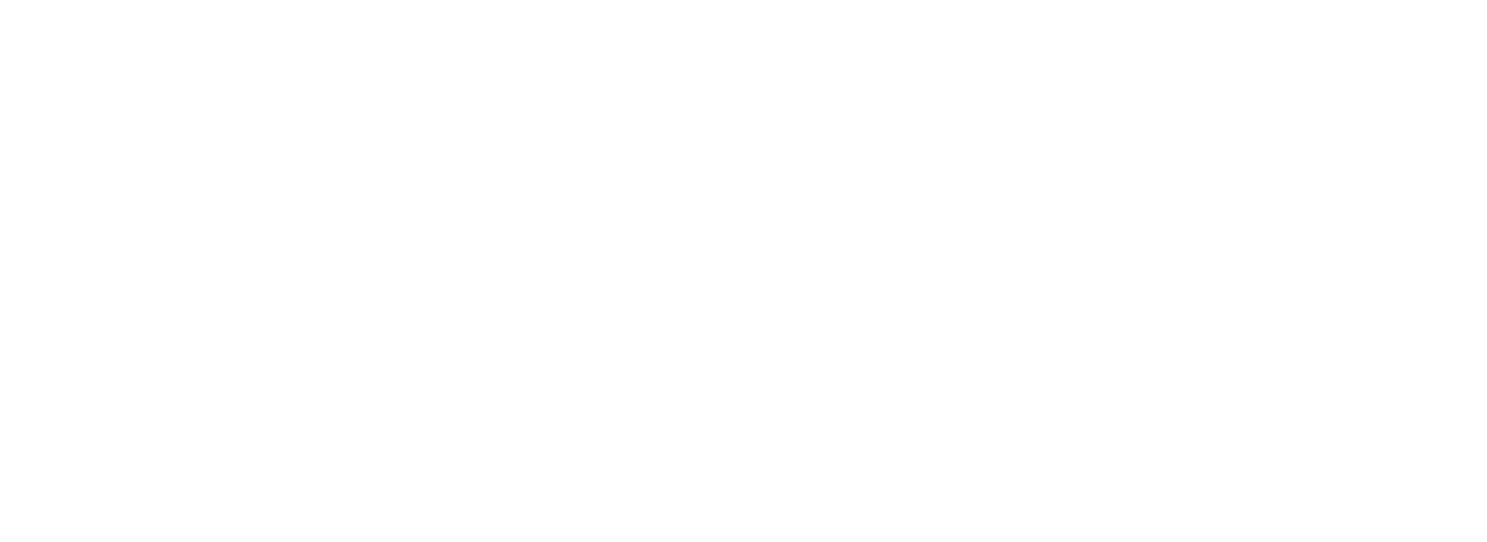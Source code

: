 digraph {
  node [shape=box, fontcolor="white", color="white"];
  edge [color="white"]

  bgcolor="transparent"
  
  Functor [color="white", fontcolor="white"];
  Functor -> Applicative [color="white"];
  Functor -> Traversable [color="white"];

  Apply [color="white", fontcolor="white"];
  Apply -> Applicative [color="white"];
  Semigroup -> Apply [constraint=false; style=dotted; arrowhead=none; color="white"];

  Applicative [color="white", fontcolor="white"];
  Applicative -> Alternative [color="white"];
  Applicative -> Monad [color="white"];
  Applicative -> Traversable [style=dotted; arrowhead=none; color="white"];

  Monad [color="white", fontcolor="white"];
  Monad -> MonadPlus [color="white"];
  Monad -> MonadFix [color="white"];
  Monad -> ArrowApply [style=bold, arrowhead=none; color="white"];

  Semigroup [color="white", fontcolor="white"];
  Semigroup -> Monoid [color="white"];

  Monoid [label=<<b> Monoid</b>>,color="white", fontcolor="white", penwidth=2];
  Monoid -> Applicative [constraint=false; style=dotted; arrowhead=none; color="white"];
  Monoid -> Category [constraint=false; style=dotted; arrowhead=none; color="white"];
  Monoid -> Alternative [style=dotted; arrowhead=none; color="white"];
  Monoid -> MonadPlus [style=dotted; arrowhead=none; color="white"];
  Monoid -> ArrowPlus [style=dotted; arrowhead=none; color="white"];
  Monoid -> Foldable [style=dotted; arrowhead=none; color="white"];
  Monoid -> Monad [style=dotted; arrowhead=none; color="white"];

  Category [color="white", fontcolor="white"];
  Category -> Arrow [color="white"];

  Arrow [color="white", fontcolor="white"];
  Arrow -> ArrowChoice [color="white"];
  Arrow -> ArrowApply [color="white"];
  Arrow -> ArrowZero [color="white"];
  
  ArrowChoice [color="white", fontcolor="white"];
  ArrowApply [color="white", fontcolor="white"];
  ArrowZero [color="white", fontcolor="white"];
  ArrowZero -> ArrowPlus [color="white"];
  
  ArrowPlus [color="white", fontcolor="white"];
  {rank = same; Arrow; ArrowZero; ArrowPlus}

  Foldable [color="white", fontcolor="white"];
  Foldable -> Traversable [color="white"];
  
  Traversable [color="white", fontcolor="white"];
  
  Alternative [color="white", fontcolor="white"];
  
  MonadPlus [color="white", fontcolor="white"];
  MonadFix [color="white", fontcolor="white"];
}

